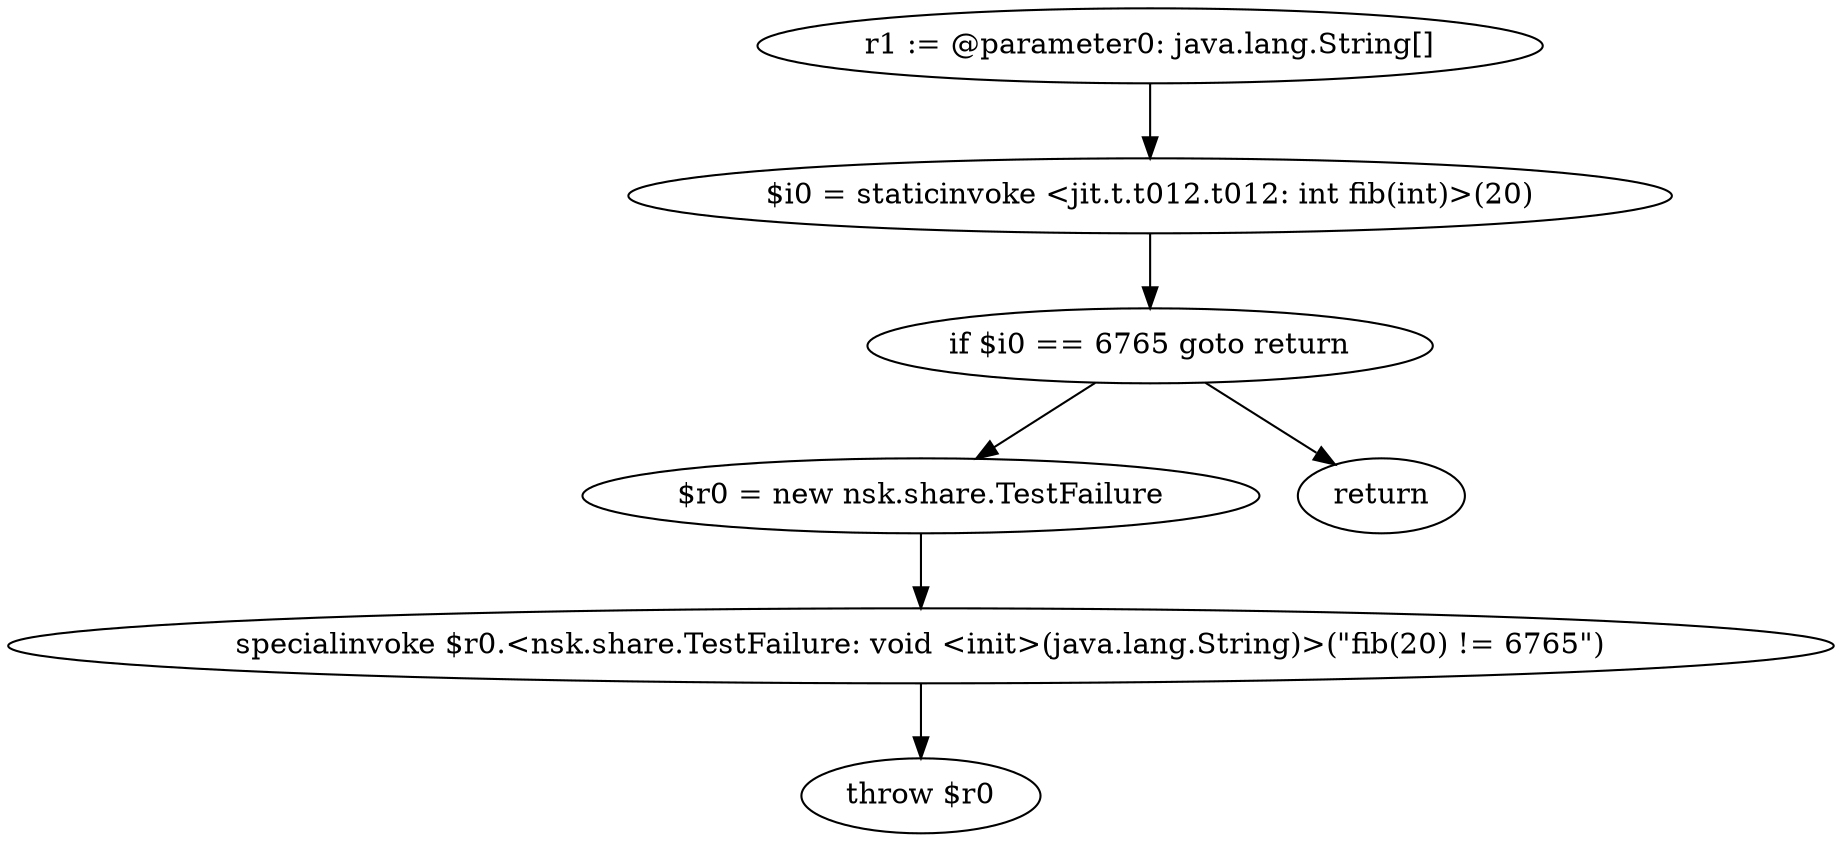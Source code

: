 digraph "unitGraph" {
    "r1 := @parameter0: java.lang.String[]"
    "$i0 = staticinvoke <jit.t.t012.t012: int fib(int)>(20)"
    "if $i0 == 6765 goto return"
    "$r0 = new nsk.share.TestFailure"
    "specialinvoke $r0.<nsk.share.TestFailure: void <init>(java.lang.String)>(\"fib(20) != 6765\")"
    "throw $r0"
    "return"
    "r1 := @parameter0: java.lang.String[]"->"$i0 = staticinvoke <jit.t.t012.t012: int fib(int)>(20)";
    "$i0 = staticinvoke <jit.t.t012.t012: int fib(int)>(20)"->"if $i0 == 6765 goto return";
    "if $i0 == 6765 goto return"->"$r0 = new nsk.share.TestFailure";
    "if $i0 == 6765 goto return"->"return";
    "$r0 = new nsk.share.TestFailure"->"specialinvoke $r0.<nsk.share.TestFailure: void <init>(java.lang.String)>(\"fib(20) != 6765\")";
    "specialinvoke $r0.<nsk.share.TestFailure: void <init>(java.lang.String)>(\"fib(20) != 6765\")"->"throw $r0";
}
